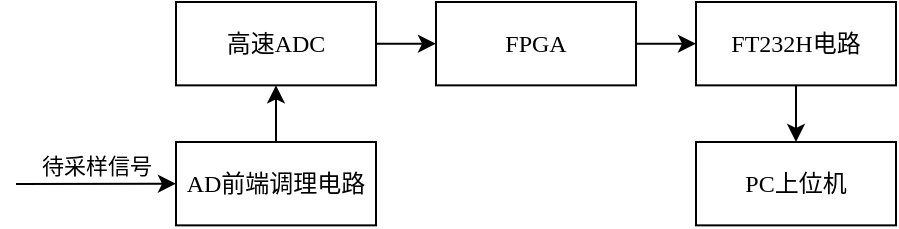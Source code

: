 <mxfile version="24.3.1" type="github">
  <diagram name="第 1 页" id="mhaKRS-JUvFZOyBc1QN5">
    <mxGraphModel dx="568" dy="359" grid="1" gridSize="10" guides="1" tooltips="1" connect="1" arrows="1" fold="1" page="1" pageScale="1" pageWidth="827" pageHeight="1169" math="0" shadow="0">
      <root>
        <mxCell id="0" />
        <mxCell id="1" parent="0" />
        <mxCell id="hHVqGgW4xkvpxAIhSHqZ-17" value="" style="edgeStyle=orthogonalEdgeStyle;rounded=0;orthogonalLoop=1;jettySize=auto;html=1;" edge="1" parent="1" source="hHVqGgW4xkvpxAIhSHqZ-12" target="hHVqGgW4xkvpxAIhSHqZ-13">
          <mxGeometry relative="1" as="geometry" />
        </mxCell>
        <mxCell id="hHVqGgW4xkvpxAIhSHqZ-12" value="&lt;font face=&quot;Times New Roman&quot;&gt;AD&lt;/font&gt;&lt;font face=&quot;宋体&quot;&gt;前端调理电路&lt;/font&gt;" style="rounded=0;whiteSpace=wrap;html=1;" vertex="1" parent="1">
          <mxGeometry x="160" y="410" width="100" height="41.68" as="geometry" />
        </mxCell>
        <mxCell id="hHVqGgW4xkvpxAIhSHqZ-18" value="" style="edgeStyle=orthogonalEdgeStyle;rounded=0;orthogonalLoop=1;jettySize=auto;html=1;" edge="1" parent="1" source="hHVqGgW4xkvpxAIhSHqZ-13" target="hHVqGgW4xkvpxAIhSHqZ-14">
          <mxGeometry relative="1" as="geometry" />
        </mxCell>
        <mxCell id="hHVqGgW4xkvpxAIhSHqZ-13" value="&lt;font face=&quot;宋体&quot;&gt;高速&lt;/font&gt;&lt;font face=&quot;Times New Roman&quot;&gt;ADC&lt;/font&gt;" style="rounded=0;whiteSpace=wrap;html=1;" vertex="1" parent="1">
          <mxGeometry x="160" y="340" width="100" height="41.68" as="geometry" />
        </mxCell>
        <mxCell id="hHVqGgW4xkvpxAIhSHqZ-19" value="" style="edgeStyle=orthogonalEdgeStyle;rounded=0;orthogonalLoop=1;jettySize=auto;html=1;" edge="1" parent="1" source="hHVqGgW4xkvpxAIhSHqZ-14" target="hHVqGgW4xkvpxAIhSHqZ-15">
          <mxGeometry relative="1" as="geometry" />
        </mxCell>
        <mxCell id="hHVqGgW4xkvpxAIhSHqZ-14" value="&lt;font face=&quot;Times New Roman&quot;&gt;FPGA&lt;/font&gt;" style="rounded=0;whiteSpace=wrap;html=1;" vertex="1" parent="1">
          <mxGeometry x="290" y="340" width="100" height="41.68" as="geometry" />
        </mxCell>
        <mxCell id="hHVqGgW4xkvpxAIhSHqZ-20" value="" style="edgeStyle=orthogonalEdgeStyle;rounded=0;orthogonalLoop=1;jettySize=auto;html=1;" edge="1" parent="1" source="hHVqGgW4xkvpxAIhSHqZ-15" target="hHVqGgW4xkvpxAIhSHqZ-16">
          <mxGeometry relative="1" as="geometry" />
        </mxCell>
        <mxCell id="hHVqGgW4xkvpxAIhSHqZ-15" value="&lt;font face=&quot;Times New Roman&quot;&gt;FT232H&lt;/font&gt;&lt;font face=&quot;宋体&quot;&gt;电路&lt;/font&gt;" style="rounded=0;whiteSpace=wrap;html=1;" vertex="1" parent="1">
          <mxGeometry x="420" y="340" width="100" height="41.68" as="geometry" />
        </mxCell>
        <mxCell id="hHVqGgW4xkvpxAIhSHqZ-16" value="&lt;font face=&quot;Times New Roman&quot;&gt;PC&lt;/font&gt;&lt;font face=&quot;宋体&quot;&gt;上位机&lt;/font&gt;" style="rounded=0;whiteSpace=wrap;html=1;" vertex="1" parent="1">
          <mxGeometry x="420" y="410" width="100" height="41.68" as="geometry" />
        </mxCell>
        <mxCell id="hHVqGgW4xkvpxAIhSHqZ-22" value="待采样信号" style="endArrow=classic;html=1;rounded=0;entryX=0;entryY=0.5;entryDx=0;entryDy=0;fontFamily=宋体;fontSource=https%3A%2F%2Ffonts.googleapis.com%2Fcss%3Ffamily%3D%25E5%25AE%258B%25E4%25BD%2593;labelPosition=center;verticalLabelPosition=top;align=center;verticalAlign=bottom;" edge="1" parent="1" target="hHVqGgW4xkvpxAIhSHqZ-12">
          <mxGeometry width="50" height="50" relative="1" as="geometry">
            <mxPoint x="80" y="431" as="sourcePoint" />
            <mxPoint x="130" y="405.84" as="targetPoint" />
          </mxGeometry>
        </mxCell>
      </root>
    </mxGraphModel>
  </diagram>
</mxfile>
